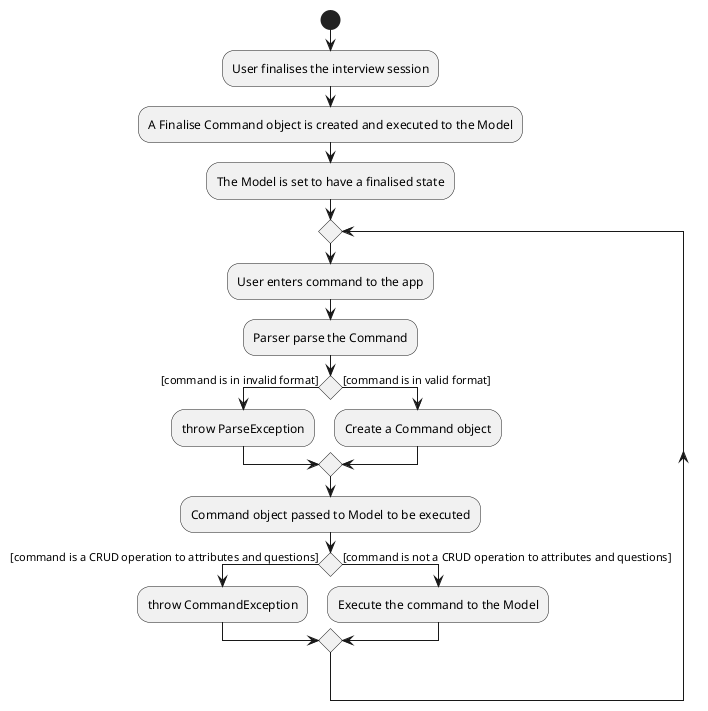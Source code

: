 @startuml
start
:User finalises the interview session;
:A Finalise Command object is created and executed to the Model;
:The Model is set to have a finalised state;

repeat
:User enters command to the app;
:Parser parse the Command;
if () then ([command is in invalid format])
:throw ParseException;
else ([command is in valid format])
  :Create a Command object;
endif
:Command object passed to Model to be executed;
if () then ([command is a CRUD operation to attributes and questions])
:throw CommandException;
else ([command is not a CRUD operation to attributes and questions])
  :Execute the command to the Model;

@enduml
